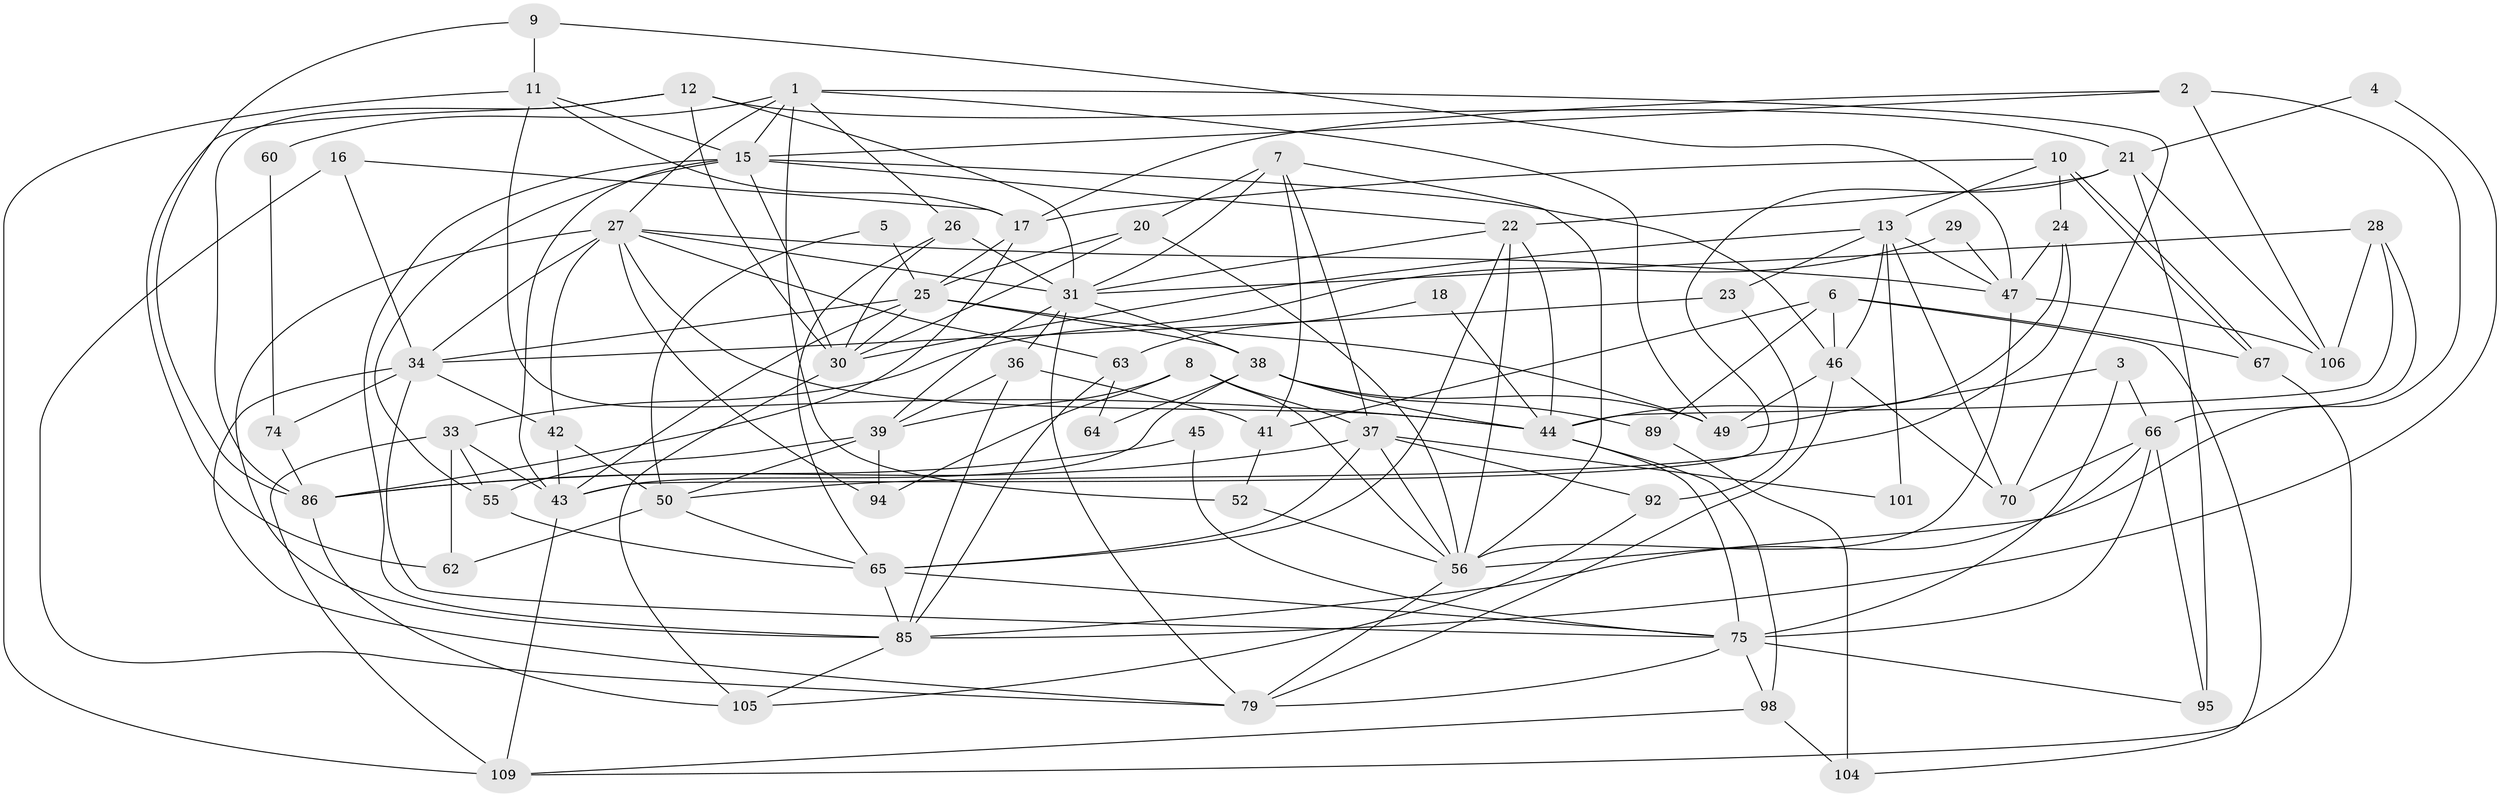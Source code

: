 // original degree distribution, {5: 0.11926605504587157, 4: 0.3211009174311927, 3: 0.22935779816513763, 2: 0.1559633027522936, 6: 0.11926605504587157, 7: 0.03669724770642202, 8: 0.01834862385321101}
// Generated by graph-tools (version 1.1) at 2025/11/02/27/25 16:11:20]
// undirected, 70 vertices, 173 edges
graph export_dot {
graph [start="1"]
  node [color=gray90,style=filled];
  1 [super="+40"];
  2;
  3;
  4;
  5;
  6 [super="+87"];
  7 [super="+53"];
  8 [super="+19"];
  9;
  10;
  11 [super="+82"];
  12 [super="+59"];
  13 [super="+14"];
  15 [super="+32"];
  16;
  17 [super="+77"];
  18;
  20 [super="+96"];
  21;
  22 [super="+35"];
  23;
  24 [super="+81"];
  25 [super="+61"];
  26 [super="+54"];
  27 [super="+107"];
  28;
  29;
  30 [super="+71"];
  31 [super="+69"];
  33;
  34 [super="+84"];
  36;
  37 [super="+90"];
  38 [super="+57"];
  39 [super="+58"];
  41 [super="+78"];
  42 [super="+48"];
  43 [super="+97"];
  44 [super="+51"];
  45;
  46 [super="+73"];
  47 [super="+76"];
  49 [super="+88"];
  50 [super="+68"];
  52;
  55 [super="+80"];
  56 [super="+100"];
  60;
  62 [super="+108"];
  63 [super="+91"];
  64;
  65 [super="+72"];
  66 [super="+83"];
  67;
  70;
  74;
  75 [super="+102"];
  79;
  85 [super="+99"];
  86 [super="+93"];
  89;
  92;
  94;
  95;
  98 [super="+103"];
  101;
  104;
  105;
  106;
  109;
  1 -- 27;
  1 -- 52;
  1 -- 70;
  1 -- 60;
  1 -- 15;
  1 -- 26;
  1 -- 49;
  2 -- 17;
  2 -- 56;
  2 -- 106;
  2 -- 15;
  3 -- 75;
  3 -- 66;
  3 -- 49;
  4 -- 21;
  4 -- 85;
  5 -- 50 [weight=2];
  5 -- 25;
  6 -- 67;
  6 -- 104;
  6 -- 89;
  6 -- 41;
  6 -- 46;
  7 -- 20;
  7 -- 41;
  7 -- 56;
  7 -- 31;
  7 -- 37;
  8 -- 94;
  8 -- 56;
  8 -- 39;
  8 -- 37;
  9 -- 11;
  9 -- 86;
  9 -- 47;
  10 -- 67;
  10 -- 67;
  10 -- 17;
  10 -- 13;
  10 -- 24;
  11 -- 109;
  11 -- 17;
  11 -- 44;
  11 -- 15;
  12 -- 31;
  12 -- 21;
  12 -- 62;
  12 -- 86;
  12 -- 30;
  13 -- 70;
  13 -- 23;
  13 -- 101;
  13 -- 47;
  13 -- 30;
  13 -- 46;
  15 -- 30;
  15 -- 46;
  15 -- 55;
  15 -- 85;
  15 -- 43;
  15 -- 22;
  16 -- 17;
  16 -- 79;
  16 -- 34;
  17 -- 25;
  17 -- 86;
  18 -- 63;
  18 -- 44;
  20 -- 30;
  20 -- 25;
  20 -- 56;
  21 -- 106;
  21 -- 22;
  21 -- 95;
  21 -- 43;
  22 -- 31;
  22 -- 65;
  22 -- 56;
  22 -- 44;
  23 -- 92;
  23 -- 34;
  24 -- 47;
  24 -- 44;
  24 -- 50;
  25 -- 34;
  25 -- 38;
  25 -- 49;
  25 -- 43;
  25 -- 30;
  26 -- 30 [weight=2];
  26 -- 31;
  26 -- 65;
  27 -- 34;
  27 -- 42;
  27 -- 31;
  27 -- 63;
  27 -- 94;
  27 -- 47;
  27 -- 85;
  27 -- 44;
  28 -- 106;
  28 -- 31;
  28 -- 66;
  28 -- 44;
  29 -- 33;
  29 -- 47;
  30 -- 105;
  31 -- 36;
  31 -- 79;
  31 -- 39;
  31 -- 38;
  33 -- 43;
  33 -- 62;
  33 -- 109;
  33 -- 55;
  34 -- 79;
  34 -- 74;
  34 -- 75;
  34 -- 42;
  36 -- 85;
  36 -- 41;
  36 -- 39;
  37 -- 101;
  37 -- 56;
  37 -- 65;
  37 -- 86;
  37 -- 92;
  38 -- 89;
  38 -- 43;
  38 -- 64;
  38 -- 49;
  38 -- 44;
  39 -- 55;
  39 -- 94;
  39 -- 50;
  41 -- 52;
  42 -- 43;
  42 -- 50;
  43 -- 109;
  44 -- 98;
  44 -- 75;
  45 -- 86;
  45 -- 75;
  46 -- 49;
  46 -- 70;
  46 -- 79;
  47 -- 56;
  47 -- 106;
  50 -- 65;
  50 -- 62;
  52 -- 56;
  55 -- 65;
  56 -- 79;
  60 -- 74;
  63 -- 64;
  63 -- 85;
  65 -- 85;
  65 -- 75;
  66 -- 70;
  66 -- 95;
  66 -- 75;
  66 -- 85;
  67 -- 109;
  74 -- 86;
  75 -- 98;
  75 -- 79;
  75 -- 95;
  85 -- 105;
  86 -- 105;
  89 -- 104;
  92 -- 105;
  98 -- 104;
  98 -- 109;
}
